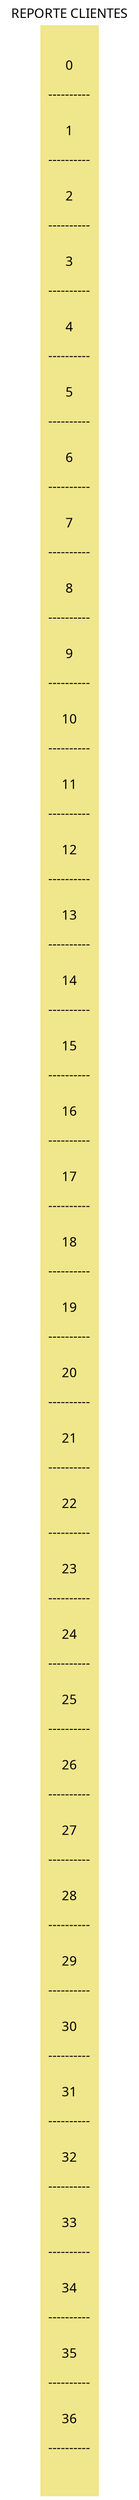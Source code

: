 digraph G{
 rankdir=LR
node[shape=record,style=filled, color = khaki, fontname = "Century Gothic"]; graph [fontname = "Century Gothic"];
 labelloc = "t;"label = "REPORTE CLIENTES";  Nodo735977618[label= 
"<P0>\n\n0\n\n----------\n\n|<P1>1\n\n----------\n\n|<P2>2\n\n----------\n\n|<P3>3\n\n----------\n\n|<P4>4\n\n----------\n\n|<P5>5\n\n----------\n\n|<P6>6\n\n----------\n\n|<P7>7\n\n----------\n\n|<P8>8\n\n----------\n\n|<P9>9\n\n----------\n\n|<P10>10\n\n----------\n\n|<P11>11\n\n----------\n\n|<P12>12\n\n----------\n\n|<P13>13\n\n----------\n\n|<P14>14\n\n----------\n\n|<P15>15\n\n----------\n\n|<P16>16\n\n----------\n\n|<P17>17\n\n----------\n\n|<P18>18\n\n----------\n\n|<P19>19\n\n----------\n\n|<P20>20\n\n----------\n\n|<P21>21\n\n----------\n\n|<P22>22\n\n----------\n\n|<P23>23\n\n----------\n\n|<P24>24\n\n----------\n\n|<P25>25\n\n----------\n\n|<P26>26\n\n----------\n\n|<P27>27\n\n----------\n\n|<P28>28\n\n----------\n\n|<P29>29\n\n----------\n\n|<P30>30\n\n----------\n\n|<P31>31\n\n----------\n\n|<P32>32\n\n----------\n\n|<P33>33\n\n----------\n\n|<P34>34\n\n----------\n\n|<P35>35\n\n----------\n\n|<P36>36\n\n----------\n\n|<P37>"];

}
